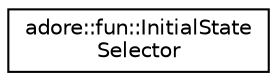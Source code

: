digraph "Graphical Class Hierarchy"
{
 // LATEX_PDF_SIZE
  edge [fontname="Helvetica",fontsize="10",labelfontname="Helvetica",labelfontsize="10"];
  node [fontname="Helvetica",fontsize="10",shape=record];
  rankdir="LR";
  Node0 [label="adore::fun::InitialState\lSelector",height=0.2,width=0.4,color="black", fillcolor="white", style="filled",URL="$classadore_1_1fun_1_1InitialStateSelector.html",tooltip="Helps to select initial state for motion planning. Considers previous plan, current vehicle state,..."];
}

